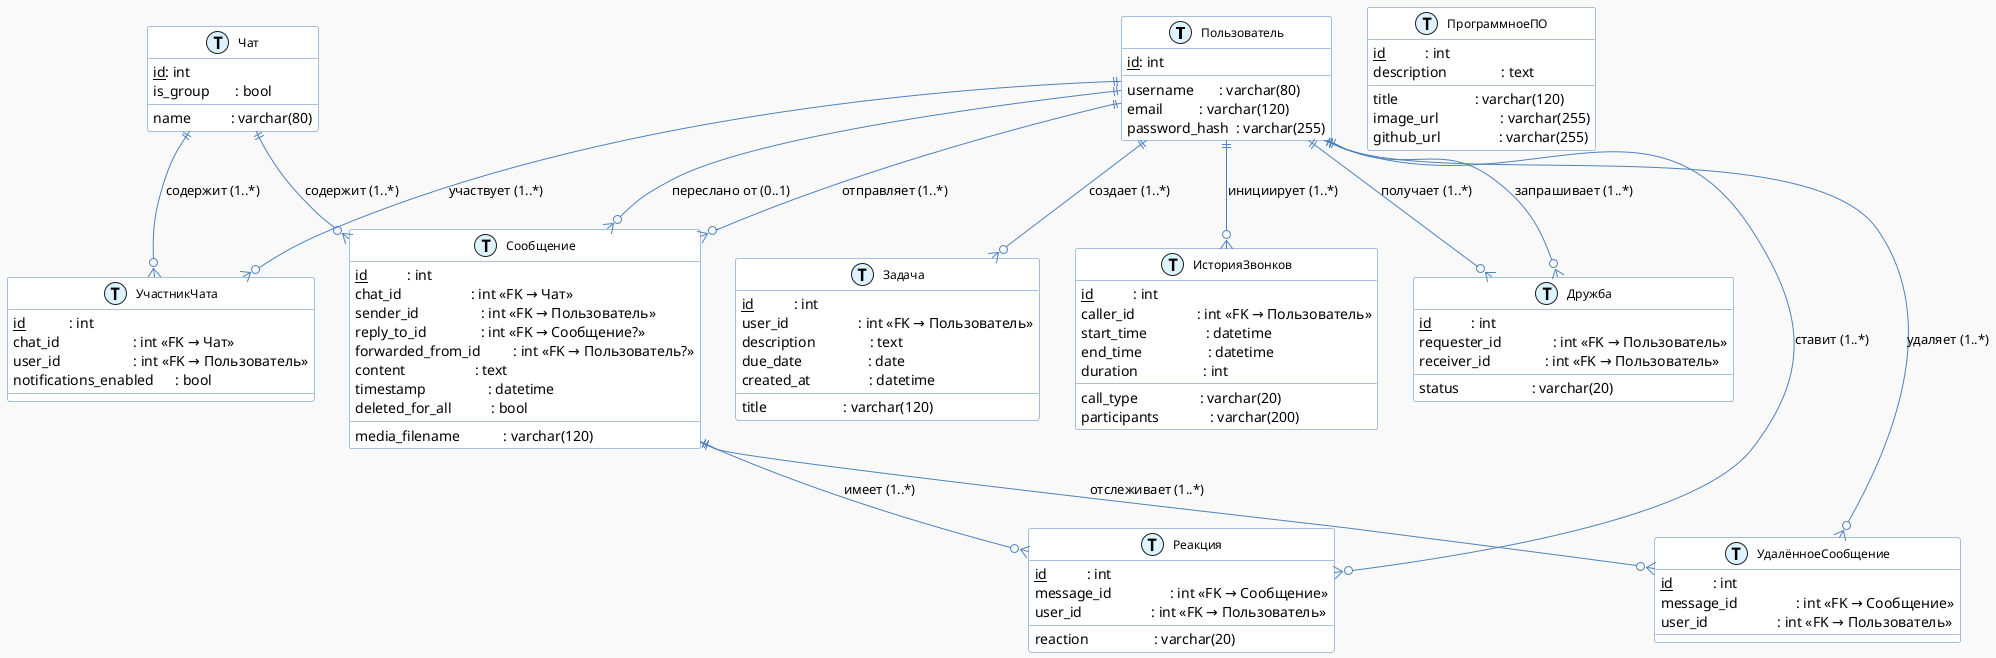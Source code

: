 @startuml
' Общие настройки стиля
skinparam backgroundColor #F9F9F9
skinparam class {
  BackgroundColor #FFFFFF
  BorderColor #4F81BD
  ArrowColor #4F81BD
  FontName Arial
  FontSize 12
}

' Макросы для таблиц и первичных ключей
!define table(x) class x << (T,#DDF4FF) >>
!define primary_key(x) <u>x</u>

' Таблица Пользователь
table(Пользователь) {
  primary_key(id): int
  username       : varchar(80)
  email          : varchar(120)
  password_hash  : varchar(255)
}

' Таблица Чат
table(Чат) {
  primary_key(id): int
  name           : varchar(80)
  is_group       : bool
}

' Таблица УчастникЧата (ChatUser)
table(УчастникЧата) {
  primary_key(id)            : int
  chat_id                    : int «FK → Чат»
  user_id                    : int «FK → Пользователь»
  notifications_enabled      : bool
}
Пользователь ||--o{ УчастникЧата : "участвует (1..*)"
Чат         ||--o{ УчастникЧата : "содержит (1..*)"

' Таблица Сообщение (Message)
table(Сообщение) {
  primary_key(id)           : int
  chat_id                   : int «FK → Чат»
  sender_id                 : int «FK → Пользователь»
  reply_to_id               : int «FK → Сообщение?»
  forwarded_from_id         : int «FK → Пользователь?»
  content                   : text
  timestamp                 : datetime
  media_filename            : varchar(120)
  deleted_for_all           : bool
}
Чат         ||--o{ Сообщение   : "содержит (1..*)"
Пользователь||--o{ Сообщение   : "отправляет (1..*)"
Сообщение   }o--|| Пользователь : "переслано от (0..1)"

' Таблица Задача (Task)
table(Задача) {
  primary_key(id)           : int
  user_id                   : int «FK → Пользователь»
  title                     : varchar(120)
  description               : text
  due_date                  : date
  created_at                : datetime
}
Пользователь ||--o{ Задача : "создает (1..*)"

' Таблица Реакция (Reaction)
table(Реакция) {
  primary_key(id)           : int
  message_id                : int «FK → Сообщение»
  user_id                   : int «FK → Пользователь»
  reaction                  : varchar(20)
}
Сообщение  ||--o{ Реакция : "имеет (1..*)"
Пользователь||--o{ Реакция : "ставит (1..*)"

' Таблица ИсторияЗвонков (CallHistory)
table(ИсторияЗвонков) {
  primary_key(id)           : int
  caller_id                 : int «FK → Пользователь»
  call_type                 : varchar(20)
  participants              : varchar(200)
  start_time                : datetime
  end_time                  : datetime
  duration                  : int
}
Пользователь ||--o{ ИсторияЗвонков : "инициирует (1..*)"

' Таблица Дружба (Friendship)
table(Дружба) {
  primary_key(id)           : int
  requester_id              : int «FK → Пользователь»
  receiver_id               : int «FK → Пользователь»
  status                    : varchar(20)
}
Пользователь||--o{ Дружба : "запрашивает (1..*)"
Пользователь||--o{ Дружба : "получает (1..*)"

' Таблица УдалённоеСообщение (DeletedMessage)
table(УдалённоеСообщение) {
  primary_key(id)           : int
  message_id                : int «FK → Сообщение»
  user_id                   : int «FK → Пользователь»
}
Сообщение  ||--o{ УдалённоеСообщение : "отслеживает (1..*)"
Пользователь||--o{ УдалённоеСообщение : "удаляет (1..*)"

' Таблица ПрограммноеПО (Software)
table(ПрограммноеПО) {
  primary_key(id)           : int
  title                     : varchar(120)
  description               : text
  image_url                 : varchar(255)
  github_url                : varchar(255)
}
@enduml